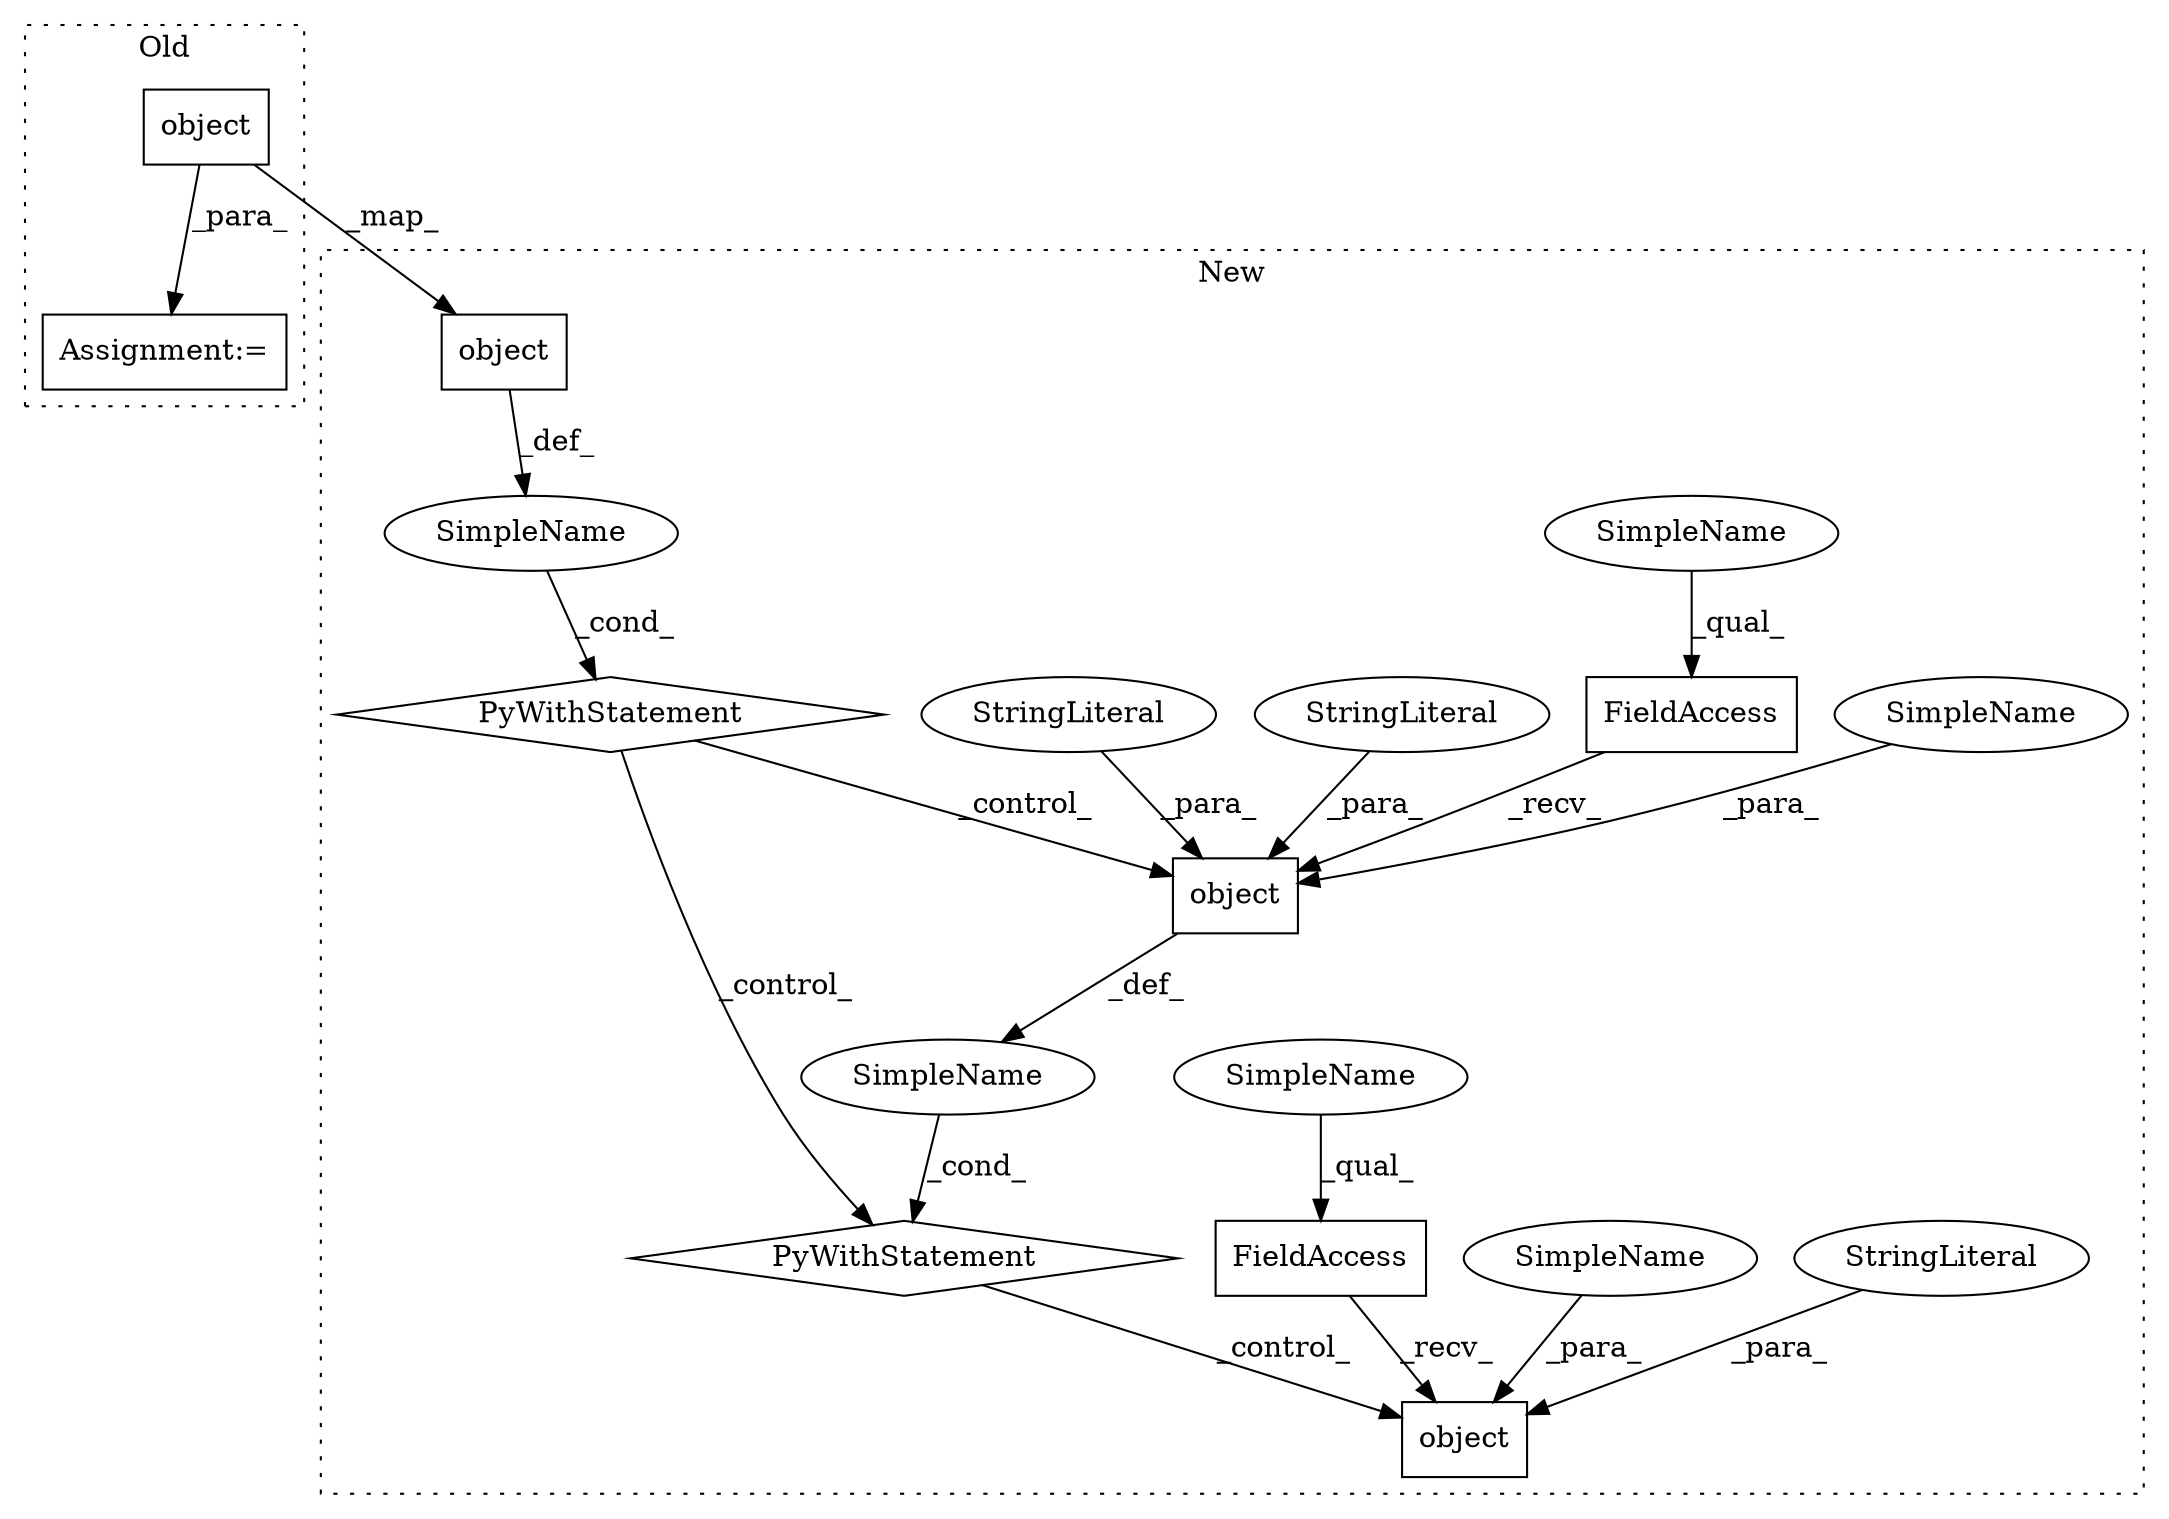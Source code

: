 digraph G {
subgraph cluster0 {
1 [label="object" a="32" s="7645,7677" l="7,1" shape="box"];
4 [label="Assignment:=" a="7" s="7633" l="1" shape="box"];
label = "Old";
style="dotted";
}
subgraph cluster1 {
2 [label="object" a="32" s="8010,8042" l="7,1" shape="box"];
3 [label="PyWithStatement" a="104" s="7989,8043" l="10,2" shape="diamond"];
5 [label="SimpleName" a="42" s="" l="" shape="ellipse"];
6 [label="PyWithStatement" a="104" s="8063,8128" l="10,2" shape="diamond"];
7 [label="SimpleName" a="42" s="" l="" shape="ellipse"];
8 [label="object" a="32" s="8171,8219" l="7,1" shape="box"];
9 [label="FieldAccess" a="22" s="8160" l="10" shape="box"];
10 [label="FieldAccess" a="22" s="8073" l="10" shape="box"];
11 [label="object" a="32" s="8084,8127" l="7,1" shape="box"];
12 [label="StringLiteral" a="45" s="8189" l="13" shape="ellipse"];
13 [label="StringLiteral" a="45" s="8102" l="11" shape="ellipse"];
14 [label="StringLiteral" a="45" s="8114" l="13" shape="ellipse"];
15 [label="SimpleName" a="42" s="8091" l="10" shape="ellipse"];
16 [label="SimpleName" a="42" s="8178" l="10" shape="ellipse"];
17 [label="SimpleName" a="42" s="8160" l="4" shape="ellipse"];
18 [label="SimpleName" a="42" s="8073" l="4" shape="ellipse"];
label = "New";
style="dotted";
}
1 -> 4 [label="_para_"];
1 -> 2 [label="_map_"];
2 -> 5 [label="_def_"];
3 -> 11 [label="_control_"];
3 -> 6 [label="_control_"];
5 -> 3 [label="_cond_"];
6 -> 8 [label="_control_"];
7 -> 6 [label="_cond_"];
9 -> 8 [label="_recv_"];
10 -> 11 [label="_recv_"];
11 -> 7 [label="_def_"];
12 -> 8 [label="_para_"];
13 -> 11 [label="_para_"];
14 -> 11 [label="_para_"];
15 -> 11 [label="_para_"];
16 -> 8 [label="_para_"];
17 -> 9 [label="_qual_"];
18 -> 10 [label="_qual_"];
}
